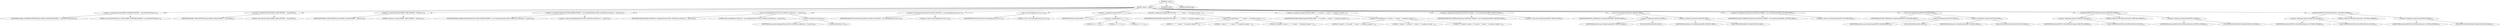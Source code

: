 digraph "&lt;clinit&gt;" {  
"405" [label = <(METHOD,&lt;clinit&gt;)> ]
"406" [label = <(BLOCK,&lt;empty&gt;,&lt;empty&gt;)> ]
"407" [label = <(&lt;operator&gt;.assignment,String ISO8601_DATETIME_PATTERN = &quot;yyyy-MM-dd'T'HH:mm:ss&quot;)<SUB>84</SUB>> ]
"408" [label = <(IDENTIFIER,ISO8601_DATETIME_PATTERN,String ISO8601_DATETIME_PATTERN = &quot;yyyy-MM-dd'T'HH:mm:ss&quot;)<SUB>84</SUB>> ]
"409" [label = <(LITERAL,&quot;yyyy-MM-dd'T'HH:mm:ss&quot;,String ISO8601_DATETIME_PATTERN = &quot;yyyy-MM-dd'T'HH:mm:ss&quot;)<SUB>85</SUB>> ]
"410" [label = <(&lt;operator&gt;.assignment,String ISO8601_DATE_PATTERN = &quot;yyyy-MM-dd&quot;)<SUB>90</SUB>> ]
"411" [label = <(IDENTIFIER,ISO8601_DATE_PATTERN,String ISO8601_DATE_PATTERN = &quot;yyyy-MM-dd&quot;)<SUB>90</SUB>> ]
"412" [label = <(LITERAL,&quot;yyyy-MM-dd&quot;,String ISO8601_DATE_PATTERN = &quot;yyyy-MM-dd&quot;)<SUB>91</SUB>> ]
"413" [label = <(&lt;operator&gt;.assignment,String ISO8601_TIME_PATTERN = &quot;HH:mm:ss&quot;)<SUB>96</SUB>> ]
"414" [label = <(IDENTIFIER,ISO8601_TIME_PATTERN,String ISO8601_TIME_PATTERN = &quot;HH:mm:ss&quot;)<SUB>96</SUB>> ]
"415" [label = <(LITERAL,&quot;HH:mm:ss&quot;,String ISO8601_TIME_PATTERN = &quot;HH:mm:ss&quot;)<SUB>97</SUB>> ]
"416" [label = <(&lt;operator&gt;.assignment,DateFormat DATE_HEADER_FORMAT = new SimpleDateFormat(&quot;EEE, dd MMM yyyy HH:mm:ss &quot;, Locale.US))<SUB>102</SUB>> ]
"417" [label = <(IDENTIFIER,DATE_HEADER_FORMAT,DateFormat DATE_HEADER_FORMAT = new SimpleDateFormat(&quot;EEE, dd MMM yyyy HH:mm:ss &quot;, Locale.US))<SUB>102</SUB>> ]
"418" [label = <(&lt;operator&gt;.alloc,new SimpleDateFormat(&quot;EEE, dd MMM yyyy HH:mm:ss &quot;, Locale.US))<SUB>103</SUB>> ]
"419" [label = <(&lt;init&gt;,new SimpleDateFormat(&quot;EEE, dd MMM yyyy HH:mm:ss &quot;, Locale.US))<SUB>103</SUB>> ]
"3" [label = <(IDENTIFIER,DATE_HEADER_FORMAT,new SimpleDateFormat(&quot;EEE, dd MMM yyyy HH:mm:ss &quot;, Locale.US))<SUB>102</SUB>> ]
"420" [label = <(LITERAL,&quot;EEE, dd MMM yyyy HH:mm:ss &quot;,new SimpleDateFormat(&quot;EEE, dd MMM yyyy HH:mm:ss &quot;, Locale.US))<SUB>103</SUB>> ]
"421" [label = <(&lt;operator&gt;.fieldAccess,Locale.US)<SUB>103</SUB>> ]
"422" [label = <(IDENTIFIER,Locale,new SimpleDateFormat(&quot;EEE, dd MMM yyyy HH:mm:ss &quot;, Locale.US))<SUB>103</SUB>> ]
"423" [label = <(FIELD_IDENTIFIER,US,US)<SUB>103</SUB>> ]
"424" [label = <(&lt;operator&gt;.assignment,MessageFormat MINUTE_SECONDS = new MessageFormat(&quot;{0}{1}&quot;))<SUB>107</SUB>> ]
"425" [label = <(IDENTIFIER,MINUTE_SECONDS,MessageFormat MINUTE_SECONDS = new MessageFormat(&quot;{0}{1}&quot;))<SUB>107</SUB>> ]
"426" [label = <(&lt;operator&gt;.alloc,new MessageFormat(&quot;{0}{1}&quot;))<SUB>108</SUB>> ]
"427" [label = <(&lt;init&gt;,new MessageFormat(&quot;{0}{1}&quot;))<SUB>108</SUB>> ]
"5" [label = <(IDENTIFIER,MINUTE_SECONDS,new MessageFormat(&quot;{0}{1}&quot;))<SUB>107</SUB>> ]
"428" [label = <(LITERAL,&quot;{0}{1}&quot;,new MessageFormat(&quot;{0}{1}&quot;))<SUB>108</SUB>> ]
"429" [label = <(&lt;operator&gt;.assignment,double[] LIMITS = { 0, 1, 2 })<SUB>110</SUB>> ]
"430" [label = <(IDENTIFIER,LIMITS,double[] LIMITS = { 0, 1, 2 })<SUB>110</SUB>> ]
"431" [label = <(&lt;operator&gt;.arrayInitializer,{ 0, 1, 2 })<SUB>110</SUB>> ]
"432" [label = <(LITERAL,0,{ 0, 1, 2 })<SUB>110</SUB>> ]
"433" [label = <(LITERAL,1,{ 0, 1, 2 })<SUB>110</SUB>> ]
"434" [label = <(LITERAL,2,{ 0, 1, 2 })<SUB>110</SUB>> ]
"435" [label = <(&lt;operator&gt;.assignment,String[] MINUTES_PART = { &quot;&quot;, &quot;1 minute &quot;, &quot;{0,number} minutes &quot; })<SUB>112</SUB>> ]
"436" [label = <(IDENTIFIER,MINUTES_PART,String[] MINUTES_PART = { &quot;&quot;, &quot;1 minute &quot;, &quot;{0,number} minutes &quot; })<SUB>112</SUB>> ]
"437" [label = <(&lt;operator&gt;.arrayInitializer,{ &quot;&quot;, &quot;1 minute &quot;, &quot;{0,number} minutes &quot; })<SUB>112</SUB>> ]
"438" [label = <(LITERAL,&quot;&quot;,{ &quot;&quot;, &quot;1 minute &quot;, &quot;{0,number} minutes &quot; })<SUB>112</SUB>> ]
"439" [label = <(LITERAL,&quot;1 minute &quot;,{ &quot;&quot;, &quot;1 minute &quot;, &quot;{0,number} minutes &quot; })<SUB>112</SUB>> ]
"440" [label = <(LITERAL,&quot;{0,number} minutes &quot;,{ &quot;&quot;, &quot;1 minute &quot;, &quot;{0,number} minutes &quot; })<SUB>112</SUB>> ]
"441" [label = <(&lt;operator&gt;.assignment,String[] SECONDS_PART = { &quot;0 seconds&quot;, &quot;1 second&quot;, &quot;{1,number} seconds&quot; })<SUB>114</SUB>> ]
"442" [label = <(IDENTIFIER,SECONDS_PART,String[] SECONDS_PART = { &quot;0 seconds&quot;, &quot;1 second&quot;, &quot;{1,number} seconds&quot; })<SUB>114</SUB>> ]
"443" [label = <(&lt;operator&gt;.arrayInitializer,{ &quot;0 seconds&quot;, &quot;1 second&quot;, &quot;{1,number} seconds&quot; })<SUB>114</SUB>> ]
"444" [label = <(LITERAL,&quot;0 seconds&quot;,{ &quot;0 seconds&quot;, &quot;1 second&quot;, &quot;{1,number} seconds&quot; })<SUB>114</SUB>> ]
"445" [label = <(LITERAL,&quot;1 second&quot;,{ &quot;0 seconds&quot;, &quot;1 second&quot;, &quot;{1,number} seconds&quot; })<SUB>114</SUB>> ]
"446" [label = <(LITERAL,&quot;{1,number} seconds&quot;,{ &quot;0 seconds&quot;, &quot;1 second&quot;, &quot;{1,number} seconds&quot; })<SUB>114</SUB>> ]
"447" [label = <(&lt;operator&gt;.assignment,ChoiceFormat MINUTES_FORMAT = new ChoiceFormat(LIMITS, MINUTES_PART))<SUB>116</SUB>> ]
"448" [label = <(IDENTIFIER,MINUTES_FORMAT,ChoiceFormat MINUTES_FORMAT = new ChoiceFormat(LIMITS, MINUTES_PART))<SUB>116</SUB>> ]
"449" [label = <(&lt;operator&gt;.alloc,new ChoiceFormat(LIMITS, MINUTES_PART))<SUB>117</SUB>> ]
"450" [label = <(&lt;init&gt;,new ChoiceFormat(LIMITS, MINUTES_PART))<SUB>117</SUB>> ]
"7" [label = <(IDENTIFIER,MINUTES_FORMAT,new ChoiceFormat(LIMITS, MINUTES_PART))<SUB>116</SUB>> ]
"451" [label = <(&lt;operator&gt;.fieldAccess,DateUtils.LIMITS)<SUB>117</SUB>> ]
"452" [label = <(IDENTIFIER,DateUtils,new ChoiceFormat(LIMITS, MINUTES_PART))<SUB>117</SUB>> ]
"453" [label = <(FIELD_IDENTIFIER,LIMITS,LIMITS)<SUB>117</SUB>> ]
"454" [label = <(&lt;operator&gt;.fieldAccess,DateUtils.MINUTES_PART)<SUB>117</SUB>> ]
"455" [label = <(IDENTIFIER,DateUtils,new ChoiceFormat(LIMITS, MINUTES_PART))<SUB>117</SUB>> ]
"456" [label = <(FIELD_IDENTIFIER,MINUTES_PART,MINUTES_PART)<SUB>117</SUB>> ]
"457" [label = <(&lt;operator&gt;.assignment,ChoiceFormat SECONDS_FORMAT = new ChoiceFormat(LIMITS, SECONDS_PART))<SUB>119</SUB>> ]
"458" [label = <(IDENTIFIER,SECONDS_FORMAT,ChoiceFormat SECONDS_FORMAT = new ChoiceFormat(LIMITS, SECONDS_PART))<SUB>119</SUB>> ]
"459" [label = <(&lt;operator&gt;.alloc,new ChoiceFormat(LIMITS, SECONDS_PART))<SUB>120</SUB>> ]
"460" [label = <(&lt;init&gt;,new ChoiceFormat(LIMITS, SECONDS_PART))<SUB>120</SUB>> ]
"9" [label = <(IDENTIFIER,SECONDS_FORMAT,new ChoiceFormat(LIMITS, SECONDS_PART))<SUB>119</SUB>> ]
"461" [label = <(&lt;operator&gt;.fieldAccess,DateUtils.LIMITS)<SUB>120</SUB>> ]
"462" [label = <(IDENTIFIER,DateUtils,new ChoiceFormat(LIMITS, SECONDS_PART))<SUB>120</SUB>> ]
"463" [label = <(FIELD_IDENTIFIER,LIMITS,LIMITS)<SUB>120</SUB>> ]
"464" [label = <(&lt;operator&gt;.fieldAccess,DateUtils.SECONDS_PART)<SUB>120</SUB>> ]
"465" [label = <(IDENTIFIER,DateUtils,new ChoiceFormat(LIMITS, SECONDS_PART))<SUB>120</SUB>> ]
"466" [label = <(FIELD_IDENTIFIER,SECONDS_PART,SECONDS_PART)<SUB>120</SUB>> ]
"467" [label = <(setFormat,MINUTE_SECONDS.setFormat(0, MINUTES_FORMAT))<SUB>123</SUB>> ]
"468" [label = <(&lt;operator&gt;.fieldAccess,DateUtils.MINUTE_SECONDS)<SUB>123</SUB>> ]
"469" [label = <(IDENTIFIER,DateUtils,MINUTE_SECONDS.setFormat(0, MINUTES_FORMAT))<SUB>123</SUB>> ]
"470" [label = <(FIELD_IDENTIFIER,MINUTE_SECONDS,MINUTE_SECONDS)<SUB>123</SUB>> ]
"471" [label = <(LITERAL,0,MINUTE_SECONDS.setFormat(0, MINUTES_FORMAT))<SUB>123</SUB>> ]
"472" [label = <(&lt;operator&gt;.fieldAccess,DateUtils.MINUTES_FORMAT)<SUB>123</SUB>> ]
"473" [label = <(IDENTIFIER,DateUtils,MINUTE_SECONDS.setFormat(0, MINUTES_FORMAT))<SUB>123</SUB>> ]
"474" [label = <(FIELD_IDENTIFIER,MINUTES_FORMAT,MINUTES_FORMAT)<SUB>123</SUB>> ]
"475" [label = <(setFormat,MINUTE_SECONDS.setFormat(1, SECONDS_FORMAT))<SUB>124</SUB>> ]
"476" [label = <(&lt;operator&gt;.fieldAccess,DateUtils.MINUTE_SECONDS)<SUB>124</SUB>> ]
"477" [label = <(IDENTIFIER,DateUtils,MINUTE_SECONDS.setFormat(1, SECONDS_FORMAT))<SUB>124</SUB>> ]
"478" [label = <(FIELD_IDENTIFIER,MINUTE_SECONDS,MINUTE_SECONDS)<SUB>124</SUB>> ]
"479" [label = <(LITERAL,1,MINUTE_SECONDS.setFormat(1, SECONDS_FORMAT))<SUB>124</SUB>> ]
"480" [label = <(&lt;operator&gt;.fieldAccess,DateUtils.SECONDS_FORMAT)<SUB>124</SUB>> ]
"481" [label = <(IDENTIFIER,DateUtils,MINUTE_SECONDS.setFormat(1, SECONDS_FORMAT))<SUB>124</SUB>> ]
"482" [label = <(FIELD_IDENTIFIER,SECONDS_FORMAT,SECONDS_FORMAT)<SUB>124</SUB>> ]
"483" [label = <(MODIFIER,STATIC)> ]
"484" [label = <(METHOD_RETURN,void)> ]
  "405" -> "406" 
  "405" -> "483" 
  "405" -> "484" 
  "406" -> "407" 
  "406" -> "410" 
  "406" -> "413" 
  "406" -> "416" 
  "406" -> "419" 
  "406" -> "424" 
  "406" -> "427" 
  "406" -> "429" 
  "406" -> "435" 
  "406" -> "441" 
  "406" -> "447" 
  "406" -> "450" 
  "406" -> "457" 
  "406" -> "460" 
  "406" -> "467" 
  "406" -> "475" 
  "407" -> "408" 
  "407" -> "409" 
  "410" -> "411" 
  "410" -> "412" 
  "413" -> "414" 
  "413" -> "415" 
  "416" -> "417" 
  "416" -> "418" 
  "419" -> "3" 
  "419" -> "420" 
  "419" -> "421" 
  "421" -> "422" 
  "421" -> "423" 
  "424" -> "425" 
  "424" -> "426" 
  "427" -> "5" 
  "427" -> "428" 
  "429" -> "430" 
  "429" -> "431" 
  "431" -> "432" 
  "431" -> "433" 
  "431" -> "434" 
  "435" -> "436" 
  "435" -> "437" 
  "437" -> "438" 
  "437" -> "439" 
  "437" -> "440" 
  "441" -> "442" 
  "441" -> "443" 
  "443" -> "444" 
  "443" -> "445" 
  "443" -> "446" 
  "447" -> "448" 
  "447" -> "449" 
  "450" -> "7" 
  "450" -> "451" 
  "450" -> "454" 
  "451" -> "452" 
  "451" -> "453" 
  "454" -> "455" 
  "454" -> "456" 
  "457" -> "458" 
  "457" -> "459" 
  "460" -> "9" 
  "460" -> "461" 
  "460" -> "464" 
  "461" -> "462" 
  "461" -> "463" 
  "464" -> "465" 
  "464" -> "466" 
  "467" -> "468" 
  "467" -> "471" 
  "467" -> "472" 
  "468" -> "469" 
  "468" -> "470" 
  "472" -> "473" 
  "472" -> "474" 
  "475" -> "476" 
  "475" -> "479" 
  "475" -> "480" 
  "476" -> "477" 
  "476" -> "478" 
  "480" -> "481" 
  "480" -> "482" 
}
